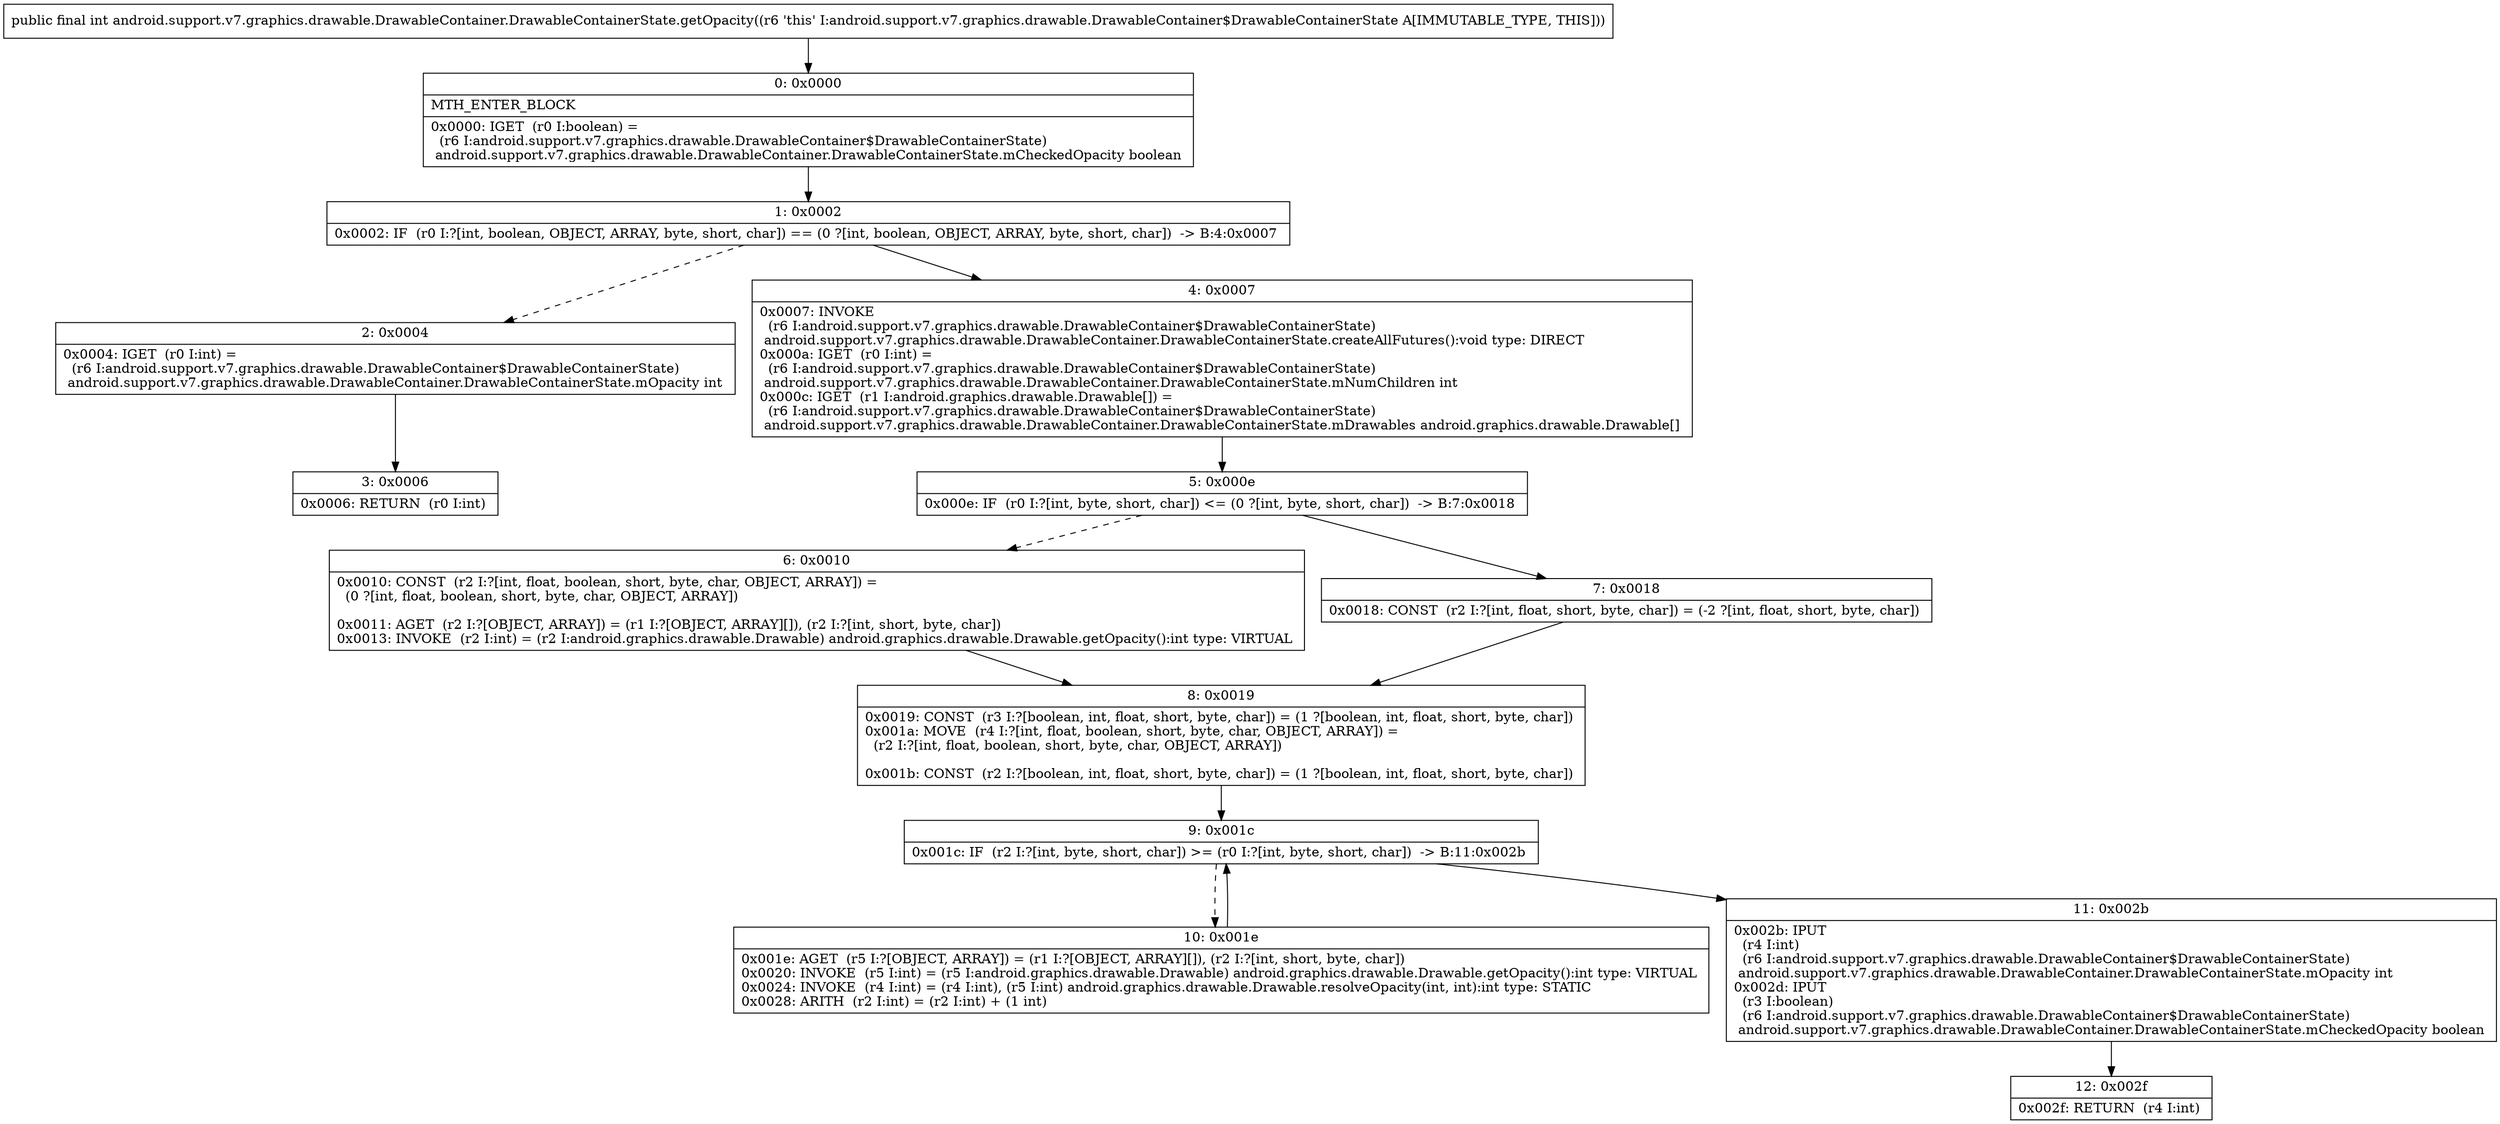 digraph "CFG forandroid.support.v7.graphics.drawable.DrawableContainer.DrawableContainerState.getOpacity()I" {
Node_0 [shape=record,label="{0\:\ 0x0000|MTH_ENTER_BLOCK\l|0x0000: IGET  (r0 I:boolean) = \l  (r6 I:android.support.v7.graphics.drawable.DrawableContainer$DrawableContainerState)\l android.support.v7.graphics.drawable.DrawableContainer.DrawableContainerState.mCheckedOpacity boolean \l}"];
Node_1 [shape=record,label="{1\:\ 0x0002|0x0002: IF  (r0 I:?[int, boolean, OBJECT, ARRAY, byte, short, char]) == (0 ?[int, boolean, OBJECT, ARRAY, byte, short, char])  \-\> B:4:0x0007 \l}"];
Node_2 [shape=record,label="{2\:\ 0x0004|0x0004: IGET  (r0 I:int) = \l  (r6 I:android.support.v7.graphics.drawable.DrawableContainer$DrawableContainerState)\l android.support.v7.graphics.drawable.DrawableContainer.DrawableContainerState.mOpacity int \l}"];
Node_3 [shape=record,label="{3\:\ 0x0006|0x0006: RETURN  (r0 I:int) \l}"];
Node_4 [shape=record,label="{4\:\ 0x0007|0x0007: INVOKE  \l  (r6 I:android.support.v7.graphics.drawable.DrawableContainer$DrawableContainerState)\l android.support.v7.graphics.drawable.DrawableContainer.DrawableContainerState.createAllFutures():void type: DIRECT \l0x000a: IGET  (r0 I:int) = \l  (r6 I:android.support.v7.graphics.drawable.DrawableContainer$DrawableContainerState)\l android.support.v7.graphics.drawable.DrawableContainer.DrawableContainerState.mNumChildren int \l0x000c: IGET  (r1 I:android.graphics.drawable.Drawable[]) = \l  (r6 I:android.support.v7.graphics.drawable.DrawableContainer$DrawableContainerState)\l android.support.v7.graphics.drawable.DrawableContainer.DrawableContainerState.mDrawables android.graphics.drawable.Drawable[] \l}"];
Node_5 [shape=record,label="{5\:\ 0x000e|0x000e: IF  (r0 I:?[int, byte, short, char]) \<= (0 ?[int, byte, short, char])  \-\> B:7:0x0018 \l}"];
Node_6 [shape=record,label="{6\:\ 0x0010|0x0010: CONST  (r2 I:?[int, float, boolean, short, byte, char, OBJECT, ARRAY]) = \l  (0 ?[int, float, boolean, short, byte, char, OBJECT, ARRAY])\l \l0x0011: AGET  (r2 I:?[OBJECT, ARRAY]) = (r1 I:?[OBJECT, ARRAY][]), (r2 I:?[int, short, byte, char]) \l0x0013: INVOKE  (r2 I:int) = (r2 I:android.graphics.drawable.Drawable) android.graphics.drawable.Drawable.getOpacity():int type: VIRTUAL \l}"];
Node_7 [shape=record,label="{7\:\ 0x0018|0x0018: CONST  (r2 I:?[int, float, short, byte, char]) = (\-2 ?[int, float, short, byte, char]) \l}"];
Node_8 [shape=record,label="{8\:\ 0x0019|0x0019: CONST  (r3 I:?[boolean, int, float, short, byte, char]) = (1 ?[boolean, int, float, short, byte, char]) \l0x001a: MOVE  (r4 I:?[int, float, boolean, short, byte, char, OBJECT, ARRAY]) = \l  (r2 I:?[int, float, boolean, short, byte, char, OBJECT, ARRAY])\l \l0x001b: CONST  (r2 I:?[boolean, int, float, short, byte, char]) = (1 ?[boolean, int, float, short, byte, char]) \l}"];
Node_9 [shape=record,label="{9\:\ 0x001c|0x001c: IF  (r2 I:?[int, byte, short, char]) \>= (r0 I:?[int, byte, short, char])  \-\> B:11:0x002b \l}"];
Node_10 [shape=record,label="{10\:\ 0x001e|0x001e: AGET  (r5 I:?[OBJECT, ARRAY]) = (r1 I:?[OBJECT, ARRAY][]), (r2 I:?[int, short, byte, char]) \l0x0020: INVOKE  (r5 I:int) = (r5 I:android.graphics.drawable.Drawable) android.graphics.drawable.Drawable.getOpacity():int type: VIRTUAL \l0x0024: INVOKE  (r4 I:int) = (r4 I:int), (r5 I:int) android.graphics.drawable.Drawable.resolveOpacity(int, int):int type: STATIC \l0x0028: ARITH  (r2 I:int) = (r2 I:int) + (1 int) \l}"];
Node_11 [shape=record,label="{11\:\ 0x002b|0x002b: IPUT  \l  (r4 I:int)\l  (r6 I:android.support.v7.graphics.drawable.DrawableContainer$DrawableContainerState)\l android.support.v7.graphics.drawable.DrawableContainer.DrawableContainerState.mOpacity int \l0x002d: IPUT  \l  (r3 I:boolean)\l  (r6 I:android.support.v7.graphics.drawable.DrawableContainer$DrawableContainerState)\l android.support.v7.graphics.drawable.DrawableContainer.DrawableContainerState.mCheckedOpacity boolean \l}"];
Node_12 [shape=record,label="{12\:\ 0x002f|0x002f: RETURN  (r4 I:int) \l}"];
MethodNode[shape=record,label="{public final int android.support.v7.graphics.drawable.DrawableContainer.DrawableContainerState.getOpacity((r6 'this' I:android.support.v7.graphics.drawable.DrawableContainer$DrawableContainerState A[IMMUTABLE_TYPE, THIS])) }"];
MethodNode -> Node_0;
Node_0 -> Node_1;
Node_1 -> Node_2[style=dashed];
Node_1 -> Node_4;
Node_2 -> Node_3;
Node_4 -> Node_5;
Node_5 -> Node_6[style=dashed];
Node_5 -> Node_7;
Node_6 -> Node_8;
Node_7 -> Node_8;
Node_8 -> Node_9;
Node_9 -> Node_10[style=dashed];
Node_9 -> Node_11;
Node_10 -> Node_9;
Node_11 -> Node_12;
}

